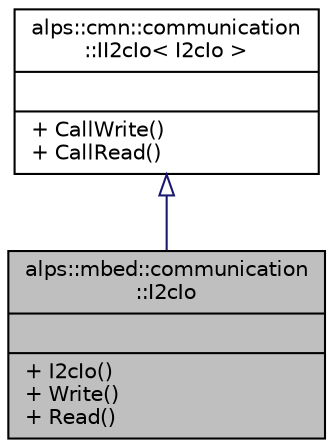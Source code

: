digraph "alps::mbed::communication::I2cIo"
{
 // LATEX_PDF_SIZE
  edge [fontname="Helvetica",fontsize="10",labelfontname="Helvetica",labelfontsize="10"];
  node [fontname="Helvetica",fontsize="10",shape=record];
  Node1 [label="{alps::mbed::communication\l::I2cIo\n||+ I2cIo()\l+ Write()\l+ Read()\l}",height=0.2,width=0.4,color="black", fillcolor="grey75", style="filled", fontcolor="black",tooltip="mbedのI2C通信IOクラス"];
  Node2 -> Node1 [dir="back",color="midnightblue",fontsize="10",style="solid",arrowtail="onormal",fontname="Helvetica"];
  Node2 [label="{alps::cmn::communication\l::II2cIo\< I2cIo \>\n||+ CallWrite()\l+ CallRead()\l}",height=0.2,width=0.4,color="black", fillcolor="white", style="filled",URL="$classalps_1_1cmn_1_1communication_1_1_i_i2c_io.html",tooltip=" "];
}
